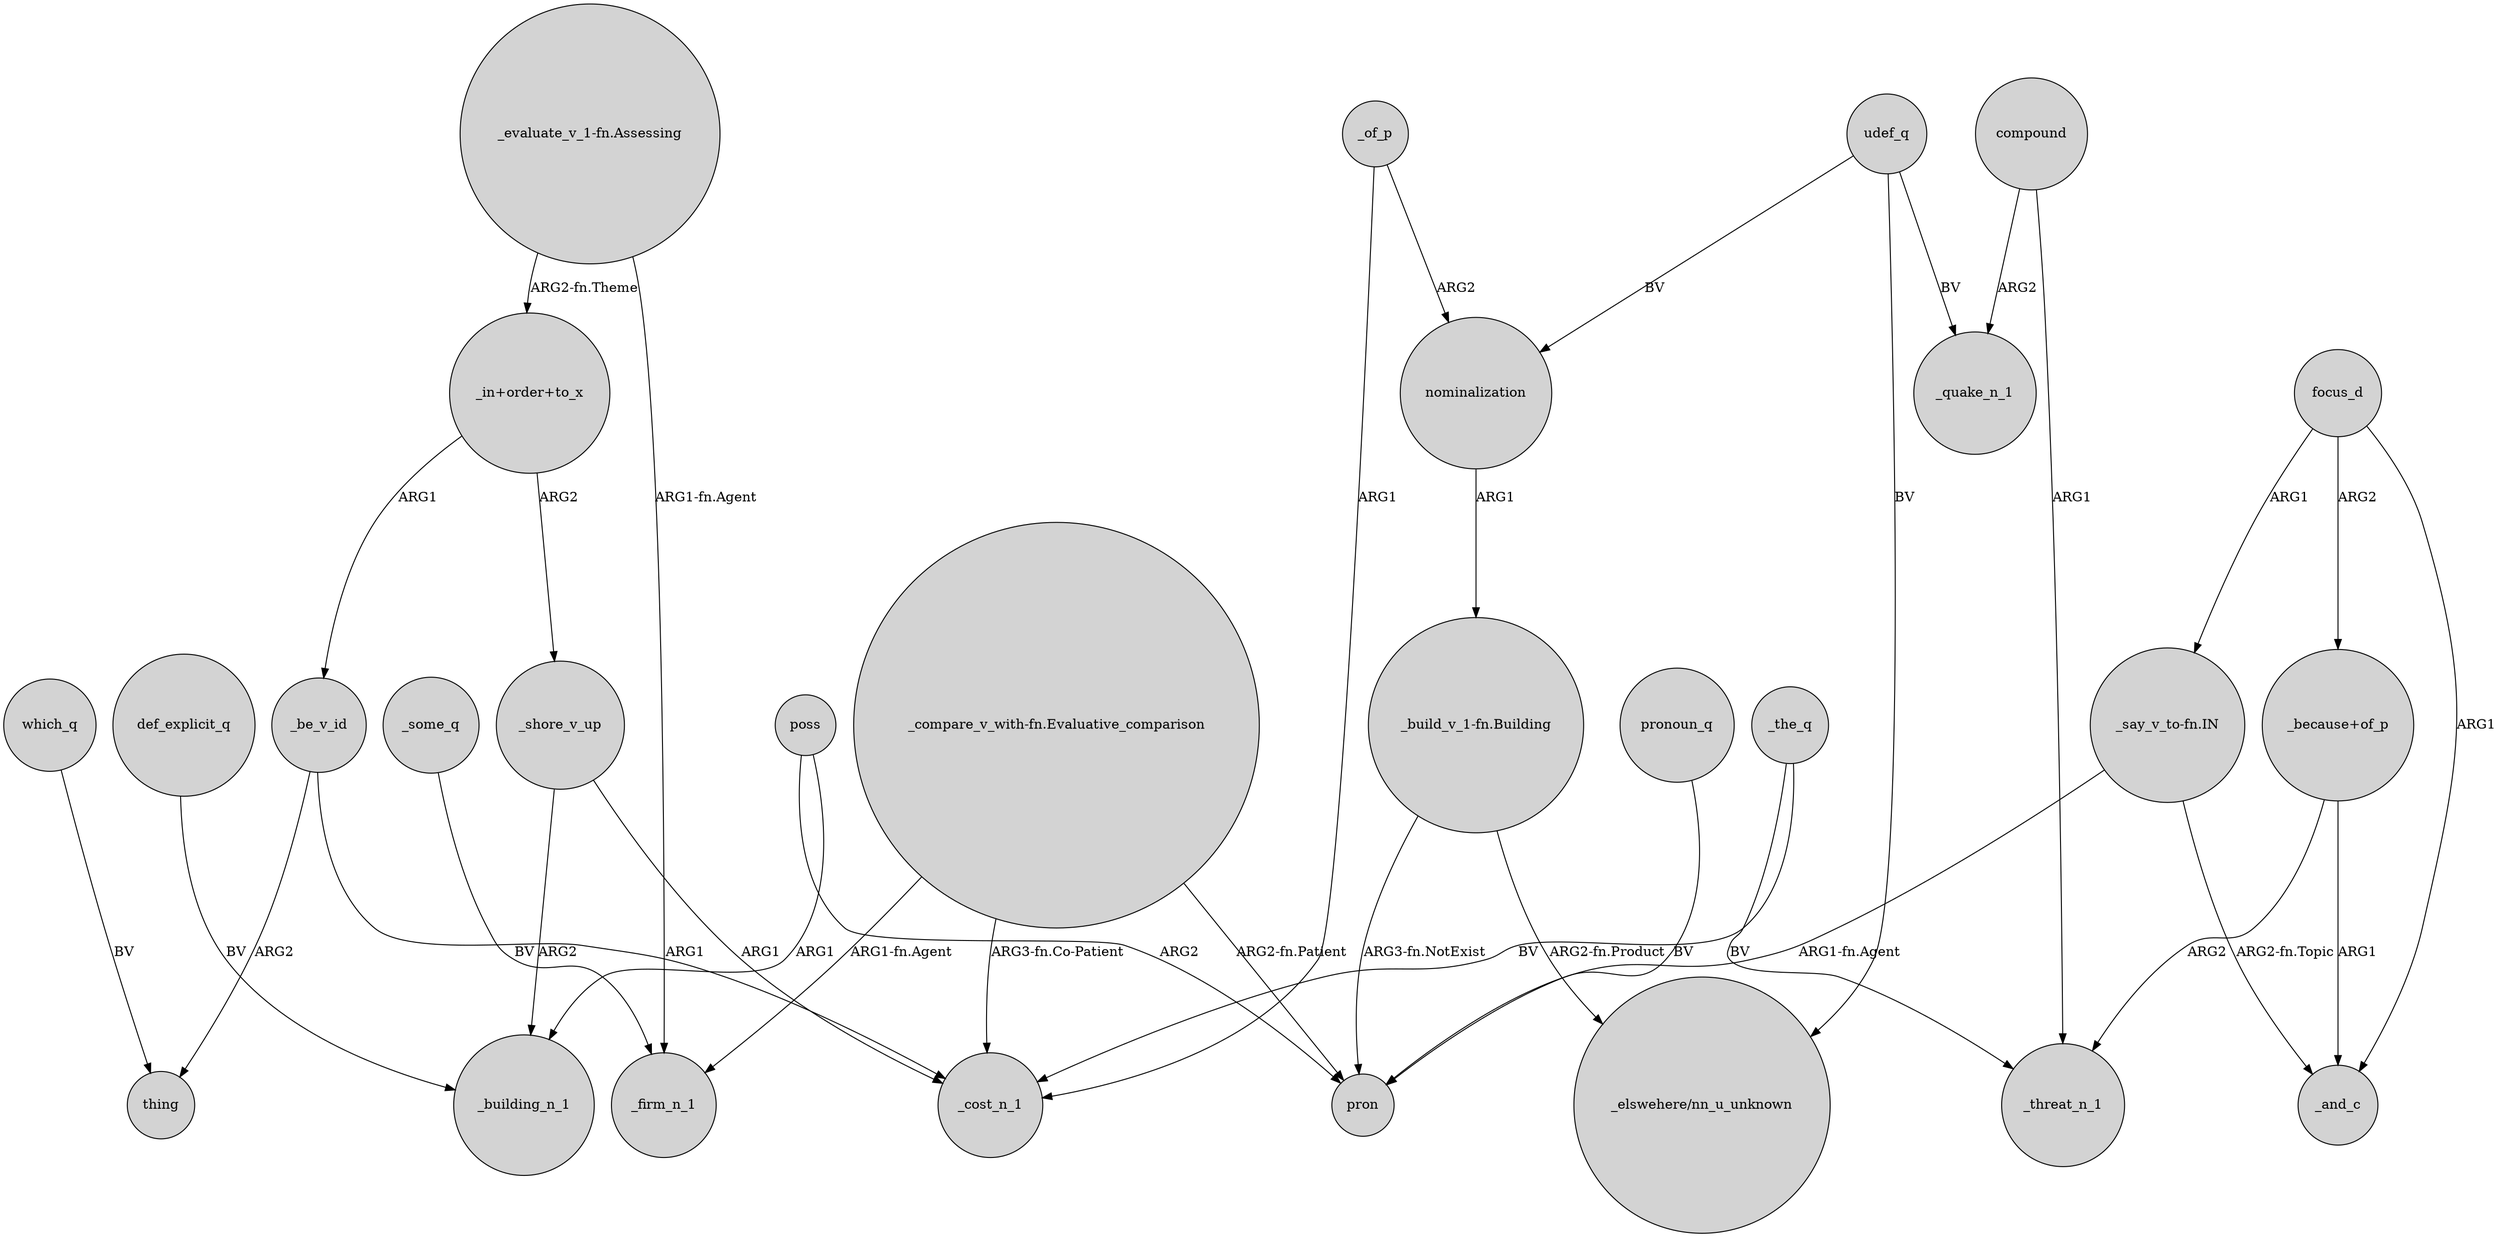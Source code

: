 digraph {
	node [shape=circle style=filled]
	"_compare_v_with-fn.Evaluative_comparison" -> _cost_n_1 [label="ARG3-fn.Co-Patient"]
	_be_v_id -> _cost_n_1 [label=ARG1]
	poss -> pron [label=ARG2]
	"_build_v_1-fn.Building" -> "_elswehere/nn_u_unknown" [label="ARG2-fn.Product"]
	"_because+of_p" -> _and_c [label=ARG1]
	poss -> _building_n_1 [label=ARG1]
	"_in+order+to_x" -> _be_v_id [label=ARG1]
	_shore_v_up -> _cost_n_1 [label=ARG1]
	nominalization -> "_build_v_1-fn.Building" [label=ARG1]
	compound -> _threat_n_1 [label=ARG1]
	_the_q -> _threat_n_1 [label=BV]
	_some_q -> _firm_n_1 [label=BV]
	"_evaluate_v_1-fn.Assessing" -> _firm_n_1 [label="ARG1-fn.Agent"]
	"_build_v_1-fn.Building" -> pron [label="ARG3-fn.NotExist"]
	"_compare_v_with-fn.Evaluative_comparison" -> pron [label="ARG2-fn.Patient"]
	"_because+of_p" -> _threat_n_1 [label=ARG2]
	_the_q -> _cost_n_1 [label=BV]
	"_compare_v_with-fn.Evaluative_comparison" -> _firm_n_1 [label="ARG1-fn.Agent"]
	_of_p -> _cost_n_1 [label=ARG1]
	pronoun_q -> pron [label=BV]
	_of_p -> nominalization [label=ARG2]
	"_say_v_to-fn.IN" -> _and_c [label="ARG2-fn.Topic"]
	focus_d -> _and_c [label=ARG1]
	_shore_v_up -> _building_n_1 [label=ARG2]
	udef_q -> nominalization [label=BV]
	"_in+order+to_x" -> _shore_v_up [label=ARG2]
	"_evaluate_v_1-fn.Assessing" -> "_in+order+to_x" [label="ARG2-fn.Theme"]
	focus_d -> "_because+of_p" [label=ARG2]
	"_say_v_to-fn.IN" -> pron [label="ARG1-fn.Agent"]
	_be_v_id -> thing [label=ARG2]
	udef_q -> _quake_n_1 [label=BV]
	udef_q -> "_elswehere/nn_u_unknown" [label=BV]
	def_explicit_q -> _building_n_1 [label=BV]
	compound -> _quake_n_1 [label=ARG2]
	focus_d -> "_say_v_to-fn.IN" [label=ARG1]
	which_q -> thing [label=BV]
}
